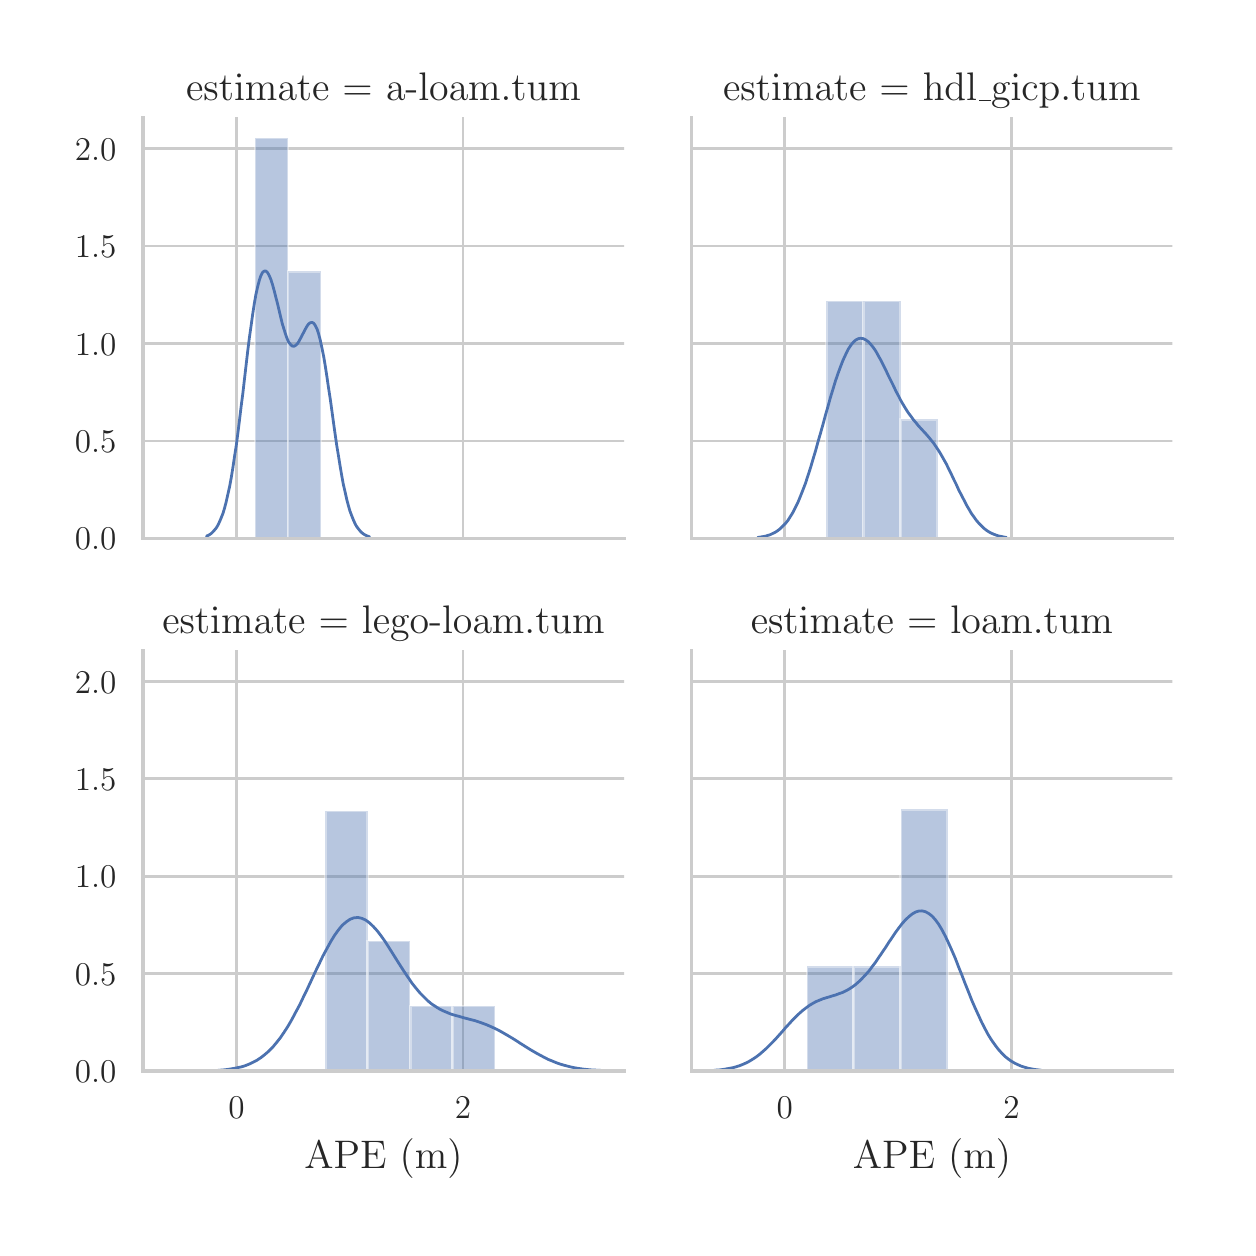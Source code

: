 \begingroup%
\makeatletter%
\begin{pgfpicture}%
\pgfpathrectangle{\pgfpointorigin}{\pgfqpoint{6.0in}{6.0in}}%
\pgfusepath{use as bounding box, clip}%
\begin{pgfscope}%
\pgfsetbuttcap%
\pgfsetmiterjoin%
\definecolor{currentfill}{rgb}{1.0,1.0,1.0}%
\pgfsetfillcolor{currentfill}%
\pgfsetlinewidth{0.0pt}%
\definecolor{currentstroke}{rgb}{1.0,1.0,1.0}%
\pgfsetstrokecolor{currentstroke}%
\pgfsetdash{}{0pt}%
\pgfpathmoveto{\pgfqpoint{0.0in}{0.0in}}%
\pgfpathlineto{\pgfqpoint{6.0in}{0.0in}}%
\pgfpathlineto{\pgfqpoint{6.0in}{6.0in}}%
\pgfpathlineto{\pgfqpoint{0.0in}{6.0in}}%
\pgfpathclose%
\pgfusepath{fill}%
\end{pgfscope}%
\begin{pgfscope}%
\pgfsetbuttcap%
\pgfsetmiterjoin%
\definecolor{currentfill}{rgb}{1.0,1.0,1.0}%
\pgfsetfillcolor{currentfill}%
\pgfsetlinewidth{0.0pt}%
\definecolor{currentstroke}{rgb}{0.0,0.0,0.0}%
\pgfsetstrokecolor{currentstroke}%
\pgfsetstrokeopacity{0.0}%
\pgfsetdash{}{0pt}%
\pgfpathmoveto{\pgfqpoint{0.576in}{3.446in}}%
\pgfpathlineto{\pgfqpoint{2.982in}{3.446in}}%
\pgfpathlineto{\pgfqpoint{2.982in}{5.551in}}%
\pgfpathlineto{\pgfqpoint{0.576in}{5.551in}}%
\pgfpathclose%
\pgfusepath{fill}%
\end{pgfscope}%
\begin{pgfscope}%
\pgfpathrectangle{\pgfqpoint{0.576in}{3.446in}}{\pgfqpoint{2.406in}{2.104in}}%
\pgfusepath{clip}%
\pgfsetroundcap%
\pgfsetroundjoin%
\pgfsetlinewidth{1.004pt}%
\definecolor{currentstroke}{rgb}{0.8,0.8,0.8}%
\pgfsetstrokecolor{currentstroke}%
\pgfsetdash{}{0pt}%
\pgfpathmoveto{\pgfqpoint{1.044in}{3.446in}}%
\pgfpathlineto{\pgfqpoint{1.044in}{5.551in}}%
\pgfusepath{stroke}%
\end{pgfscope}%
\begin{pgfscope}%
\pgfpathrectangle{\pgfqpoint{0.576in}{3.446in}}{\pgfqpoint{2.406in}{2.104in}}%
\pgfusepath{clip}%
\pgfsetroundcap%
\pgfsetroundjoin%
\pgfsetlinewidth{1.004pt}%
\definecolor{currentstroke}{rgb}{0.8,0.8,0.8}%
\pgfsetstrokecolor{currentstroke}%
\pgfsetdash{}{0pt}%
\pgfpathmoveto{\pgfqpoint{2.177in}{3.446in}}%
\pgfpathlineto{\pgfqpoint{2.177in}{5.551in}}%
\pgfusepath{stroke}%
\end{pgfscope}%
\begin{pgfscope}%
\pgfpathrectangle{\pgfqpoint{0.576in}{3.446in}}{\pgfqpoint{2.406in}{2.104in}}%
\pgfusepath{clip}%
\pgfsetroundcap%
\pgfsetroundjoin%
\pgfsetlinewidth{1.004pt}%
\definecolor{currentstroke}{rgb}{0.8,0.8,0.8}%
\pgfsetstrokecolor{currentstroke}%
\pgfsetdash{}{0pt}%
\pgfpathmoveto{\pgfqpoint{0.576in}{3.446in}}%
\pgfpathlineto{\pgfqpoint{2.982in}{3.446in}}%
\pgfusepath{stroke}%
\end{pgfscope}%
\begin{pgfscope}%
\definecolor{textcolor}{rgb}{0.15,0.15,0.15}%
\pgfsetstrokecolor{textcolor}%
\pgfsetfillcolor{textcolor}%
\pgftext[x=0.236in,y=3.389in,left,base]{\color{textcolor}\rmfamily\fontsize{13.2}{15.84}\selectfont \(\displaystyle 0.0\)}%
\end{pgfscope}%
\begin{pgfscope}%
\pgfpathrectangle{\pgfqpoint{0.576in}{3.446in}}{\pgfqpoint{2.406in}{2.104in}}%
\pgfusepath{clip}%
\pgfsetroundcap%
\pgfsetroundjoin%
\pgfsetlinewidth{1.004pt}%
\definecolor{currentstroke}{rgb}{0.8,0.8,0.8}%
\pgfsetstrokecolor{currentstroke}%
\pgfsetdash{}{0pt}%
\pgfpathmoveto{\pgfqpoint{0.576in}{3.933in}}%
\pgfpathlineto{\pgfqpoint{2.982in}{3.933in}}%
\pgfusepath{stroke}%
\end{pgfscope}%
\begin{pgfscope}%
\definecolor{textcolor}{rgb}{0.15,0.15,0.15}%
\pgfsetstrokecolor{textcolor}%
\pgfsetfillcolor{textcolor}%
\pgftext[x=0.236in,y=3.876in,left,base]{\color{textcolor}\rmfamily\fontsize{13.2}{15.84}\selectfont \(\displaystyle 0.5\)}%
\end{pgfscope}%
\begin{pgfscope}%
\pgfpathrectangle{\pgfqpoint{0.576in}{3.446in}}{\pgfqpoint{2.406in}{2.104in}}%
\pgfusepath{clip}%
\pgfsetroundcap%
\pgfsetroundjoin%
\pgfsetlinewidth{1.004pt}%
\definecolor{currentstroke}{rgb}{0.8,0.8,0.8}%
\pgfsetstrokecolor{currentstroke}%
\pgfsetdash{}{0pt}%
\pgfpathmoveto{\pgfqpoint{0.576in}{4.42in}}%
\pgfpathlineto{\pgfqpoint{2.982in}{4.42in}}%
\pgfusepath{stroke}%
\end{pgfscope}%
\begin{pgfscope}%
\definecolor{textcolor}{rgb}{0.15,0.15,0.15}%
\pgfsetstrokecolor{textcolor}%
\pgfsetfillcolor{textcolor}%
\pgftext[x=0.236in,y=4.363in,left,base]{\color{textcolor}\rmfamily\fontsize{13.2}{15.84}\selectfont \(\displaystyle 1.0\)}%
\end{pgfscope}%
\begin{pgfscope}%
\pgfpathrectangle{\pgfqpoint{0.576in}{3.446in}}{\pgfqpoint{2.406in}{2.104in}}%
\pgfusepath{clip}%
\pgfsetroundcap%
\pgfsetroundjoin%
\pgfsetlinewidth{1.004pt}%
\definecolor{currentstroke}{rgb}{0.8,0.8,0.8}%
\pgfsetstrokecolor{currentstroke}%
\pgfsetdash{}{0pt}%
\pgfpathmoveto{\pgfqpoint{0.576in}{4.908in}}%
\pgfpathlineto{\pgfqpoint{2.982in}{4.908in}}%
\pgfusepath{stroke}%
\end{pgfscope}%
\begin{pgfscope}%
\definecolor{textcolor}{rgb}{0.15,0.15,0.15}%
\pgfsetstrokecolor{textcolor}%
\pgfsetfillcolor{textcolor}%
\pgftext[x=0.236in,y=4.85in,left,base]{\color{textcolor}\rmfamily\fontsize{13.2}{15.84}\selectfont \(\displaystyle 1.5\)}%
\end{pgfscope}%
\begin{pgfscope}%
\pgfpathrectangle{\pgfqpoint{0.576in}{3.446in}}{\pgfqpoint{2.406in}{2.104in}}%
\pgfusepath{clip}%
\pgfsetroundcap%
\pgfsetroundjoin%
\pgfsetlinewidth{1.004pt}%
\definecolor{currentstroke}{rgb}{0.8,0.8,0.8}%
\pgfsetstrokecolor{currentstroke}%
\pgfsetdash{}{0pt}%
\pgfpathmoveto{\pgfqpoint{0.576in}{5.395in}}%
\pgfpathlineto{\pgfqpoint{2.982in}{5.395in}}%
\pgfusepath{stroke}%
\end{pgfscope}%
\begin{pgfscope}%
\definecolor{textcolor}{rgb}{0.15,0.15,0.15}%
\pgfsetstrokecolor{textcolor}%
\pgfsetfillcolor{textcolor}%
\pgftext[x=0.236in,y=5.337in,left,base]{\color{textcolor}\rmfamily\fontsize{13.2}{15.84}\selectfont \(\displaystyle 2.0\)}%
\end{pgfscope}%
\begin{pgfscope}%
\pgfpathrectangle{\pgfqpoint{0.576in}{3.446in}}{\pgfqpoint{2.406in}{2.104in}}%
\pgfusepath{clip}%
\pgfsetbuttcap%
\pgfsetmiterjoin%
\definecolor{currentfill}{rgb}{0.298,0.447,0.69}%
\pgfsetfillcolor{currentfill}%
\pgfsetfillopacity{0.4}%
\pgfsetlinewidth{1.004pt}%
\definecolor{currentstroke}{rgb}{1.0,1.0,1.0}%
\pgfsetstrokecolor{currentstroke}%
\pgfsetstrokeopacity{0.4}%
\pgfsetdash{}{0pt}%
\pgfpathmoveto{\pgfqpoint{1.137in}{3.446in}}%
\pgfpathlineto{\pgfqpoint{1.302in}{3.446in}}%
\pgfpathlineto{\pgfqpoint{1.302in}{5.45in}}%
\pgfpathlineto{\pgfqpoint{1.137in}{5.45in}}%
\pgfpathclose%
\pgfusepath{stroke,fill}%
\end{pgfscope}%
\begin{pgfscope}%
\pgfpathrectangle{\pgfqpoint{0.576in}{3.446in}}{\pgfqpoint{2.406in}{2.104in}}%
\pgfusepath{clip}%
\pgfsetbuttcap%
\pgfsetmiterjoin%
\definecolor{currentfill}{rgb}{0.298,0.447,0.69}%
\pgfsetfillcolor{currentfill}%
\pgfsetfillopacity{0.4}%
\pgfsetlinewidth{1.004pt}%
\definecolor{currentstroke}{rgb}{1.0,1.0,1.0}%
\pgfsetstrokecolor{currentstroke}%
\pgfsetstrokeopacity{0.4}%
\pgfsetdash{}{0pt}%
\pgfpathmoveto{\pgfqpoint{1.302in}{3.446in}}%
\pgfpathlineto{\pgfqpoint{1.467in}{3.446in}}%
\pgfpathlineto{\pgfqpoint{1.467in}{4.782in}}%
\pgfpathlineto{\pgfqpoint{1.302in}{4.782in}}%
\pgfpathclose%
\pgfusepath{stroke,fill}%
\end{pgfscope}%
\begin{pgfscope}%
\pgfpathrectangle{\pgfqpoint{0.576in}{3.446in}}{\pgfqpoint{2.406in}{2.104in}}%
\pgfusepath{clip}%
\pgfsetroundcap%
\pgfsetroundjoin%
\pgfsetlinewidth{1.004pt}%
\definecolor{currentstroke}{rgb}{0.298,0.447,0.69}%
\pgfsetstrokecolor{currentstroke}%
\pgfsetdash{}{0pt}%
\pgfpathmoveto{\pgfqpoint{0.894in}{3.458in}}%
\pgfpathlineto{\pgfqpoint{0.902in}{3.461in}}%
\pgfpathlineto{\pgfqpoint{0.911in}{3.466in}}%
\pgfpathlineto{\pgfqpoint{0.919in}{3.472in}}%
\pgfpathlineto{\pgfqpoint{0.927in}{3.48in}}%
\pgfpathlineto{\pgfqpoint{0.935in}{3.489in}}%
\pgfpathlineto{\pgfqpoint{0.944in}{3.5in}}%
\pgfpathlineto{\pgfqpoint{0.952in}{3.514in}}%
\pgfpathlineto{\pgfqpoint{0.96in}{3.531in}}%
\pgfpathlineto{\pgfqpoint{0.968in}{3.55in}}%
\pgfpathlineto{\pgfqpoint{0.977in}{3.573in}}%
\pgfpathlineto{\pgfqpoint{0.985in}{3.6in}}%
\pgfpathlineto{\pgfqpoint{0.993in}{3.631in}}%
\pgfpathlineto{\pgfqpoint{1.001in}{3.667in}}%
\pgfpathlineto{\pgfqpoint{1.01in}{3.707in}}%
\pgfpathlineto{\pgfqpoint{1.018in}{3.751in}}%
\pgfpathlineto{\pgfqpoint{1.026in}{3.8in}}%
\pgfpathlineto{\pgfqpoint{1.034in}{3.854in}}%
\pgfpathlineto{\pgfqpoint{1.043in}{3.911in}}%
\pgfpathlineto{\pgfqpoint{1.051in}{3.973in}}%
\pgfpathlineto{\pgfqpoint{1.059in}{4.037in}}%
\pgfpathlineto{\pgfqpoint{1.067in}{4.104in}}%
\pgfpathlineto{\pgfqpoint{1.076in}{4.173in}}%
\pgfpathlineto{\pgfqpoint{1.084in}{4.243in}}%
\pgfpathlineto{\pgfqpoint{1.092in}{4.312in}}%
\pgfpathlineto{\pgfqpoint{1.1in}{4.381in}}%
\pgfpathlineto{\pgfqpoint{1.108in}{4.446in}}%
\pgfpathlineto{\pgfqpoint{1.117in}{4.509in}}%
\pgfpathlineto{\pgfqpoint{1.125in}{4.567in}}%
\pgfpathlineto{\pgfqpoint{1.133in}{4.619in}}%
\pgfpathlineto{\pgfqpoint{1.141in}{4.665in}}%
\pgfpathlineto{\pgfqpoint{1.15in}{4.705in}}%
\pgfpathlineto{\pgfqpoint{1.158in}{4.736in}}%
\pgfpathlineto{\pgfqpoint{1.166in}{4.76in}}%
\pgfpathlineto{\pgfqpoint{1.174in}{4.776in}}%
\pgfpathlineto{\pgfqpoint{1.183in}{4.783in}}%
\pgfpathlineto{\pgfqpoint{1.191in}{4.783in}}%
\pgfpathlineto{\pgfqpoint{1.199in}{4.776in}}%
\pgfpathlineto{\pgfqpoint{1.207in}{4.762in}}%
\pgfpathlineto{\pgfqpoint{1.216in}{4.741in}}%
\pgfpathlineto{\pgfqpoint{1.224in}{4.716in}}%
\pgfpathlineto{\pgfqpoint{1.232in}{4.687in}}%
\pgfpathlineto{\pgfqpoint{1.24in}{4.655in}}%
\pgfpathlineto{\pgfqpoint{1.249in}{4.621in}}%
\pgfpathlineto{\pgfqpoint{1.257in}{4.587in}}%
\pgfpathlineto{\pgfqpoint{1.265in}{4.553in}}%
\pgfpathlineto{\pgfqpoint{1.273in}{4.52in}}%
\pgfpathlineto{\pgfqpoint{1.282in}{4.491in}}%
\pgfpathlineto{\pgfqpoint{1.29in}{4.465in}}%
\pgfpathlineto{\pgfqpoint{1.298in}{4.443in}}%
\pgfpathlineto{\pgfqpoint{1.306in}{4.426in}}%
\pgfpathlineto{\pgfqpoint{1.315in}{4.415in}}%
\pgfpathlineto{\pgfqpoint{1.323in}{4.408in}}%
\pgfpathlineto{\pgfqpoint{1.331in}{4.407in}}%
\pgfpathlineto{\pgfqpoint{1.339in}{4.411in}}%
\pgfpathlineto{\pgfqpoint{1.348in}{4.419in}}%
\pgfpathlineto{\pgfqpoint{1.356in}{4.431in}}%
\pgfpathlineto{\pgfqpoint{1.364in}{4.446in}}%
\pgfpathlineto{\pgfqpoint{1.372in}{4.462in}}%
\pgfpathlineto{\pgfqpoint{1.381in}{4.478in}}%
\pgfpathlineto{\pgfqpoint{1.389in}{4.494in}}%
\pgfpathlineto{\pgfqpoint{1.397in}{4.508in}}%
\pgfpathlineto{\pgfqpoint{1.405in}{4.519in}}%
\pgfpathlineto{\pgfqpoint{1.414in}{4.525in}}%
\pgfpathlineto{\pgfqpoint{1.422in}{4.526in}}%
\pgfpathlineto{\pgfqpoint{1.43in}{4.522in}}%
\pgfpathlineto{\pgfqpoint{1.438in}{4.511in}}%
\pgfpathlineto{\pgfqpoint{1.447in}{4.493in}}%
\pgfpathlineto{\pgfqpoint{1.455in}{4.468in}}%
\pgfpathlineto{\pgfqpoint{1.463in}{4.437in}}%
\pgfpathlineto{\pgfqpoint{1.471in}{4.4in}}%
\pgfpathlineto{\pgfqpoint{1.48in}{4.356in}}%
\pgfpathlineto{\pgfqpoint{1.488in}{4.308in}}%
\pgfpathlineto{\pgfqpoint{1.496in}{4.256in}}%
\pgfpathlineto{\pgfqpoint{1.504in}{4.201in}}%
\pgfpathlineto{\pgfqpoint{1.513in}{4.143in}}%
\pgfpathlineto{\pgfqpoint{1.521in}{4.085in}}%
\pgfpathlineto{\pgfqpoint{1.529in}{4.026in}}%
\pgfpathlineto{\pgfqpoint{1.537in}{3.969in}}%
\pgfpathlineto{\pgfqpoint{1.545in}{3.913in}}%
\pgfpathlineto{\pgfqpoint{1.554in}{3.859in}}%
\pgfpathlineto{\pgfqpoint{1.562in}{3.809in}}%
\pgfpathlineto{\pgfqpoint{1.57in}{3.762in}}%
\pgfpathlineto{\pgfqpoint{1.578in}{3.718in}}%
\pgfpathlineto{\pgfqpoint{1.587in}{3.679in}}%
\pgfpathlineto{\pgfqpoint{1.595in}{3.643in}}%
\pgfpathlineto{\pgfqpoint{1.603in}{3.612in}}%
\pgfpathlineto{\pgfqpoint{1.611in}{3.584in}}%
\pgfpathlineto{\pgfqpoint{1.62in}{3.56in}}%
\pgfpathlineto{\pgfqpoint{1.628in}{3.54in}}%
\pgfpathlineto{\pgfqpoint{1.636in}{3.522in}}%
\pgfpathlineto{\pgfqpoint{1.644in}{3.507in}}%
\pgfpathlineto{\pgfqpoint{1.653in}{3.495in}}%
\pgfpathlineto{\pgfqpoint{1.661in}{3.485in}}%
\pgfpathlineto{\pgfqpoint{1.669in}{3.476in}}%
\pgfpathlineto{\pgfqpoint{1.677in}{3.47in}}%
\pgfpathlineto{\pgfqpoint{1.686in}{3.464in}}%
\pgfpathlineto{\pgfqpoint{1.694in}{3.46in}}%
\pgfpathlineto{\pgfqpoint{1.702in}{3.457in}}%
\pgfpathlineto{\pgfqpoint{1.71in}{3.454in}}%
\pgfusepath{stroke}%
\end{pgfscope}%
\begin{pgfscope}%
\pgfsetrectcap%
\pgfsetmiterjoin%
\pgfsetlinewidth{1.255pt}%
\definecolor{currentstroke}{rgb}{0.8,0.8,0.8}%
\pgfsetstrokecolor{currentstroke}%
\pgfsetdash{}{0pt}%
\pgfpathmoveto{\pgfqpoint{0.576in}{3.446in}}%
\pgfpathlineto{\pgfqpoint{0.576in}{5.551in}}%
\pgfusepath{stroke}%
\end{pgfscope}%
\begin{pgfscope}%
\pgfsetrectcap%
\pgfsetmiterjoin%
\pgfsetlinewidth{1.255pt}%
\definecolor{currentstroke}{rgb}{0.8,0.8,0.8}%
\pgfsetstrokecolor{currentstroke}%
\pgfsetdash{}{0pt}%
\pgfpathmoveto{\pgfqpoint{0.576in}{3.446in}}%
\pgfpathlineto{\pgfqpoint{2.982in}{3.446in}}%
\pgfusepath{stroke}%
\end{pgfscope}%
\begin{pgfscope}%
\definecolor{textcolor}{rgb}{0.15,0.15,0.15}%
\pgfsetstrokecolor{textcolor}%
\pgfsetfillcolor{textcolor}%
\pgftext[x=1.779in,y=5.634in,,base]{\color{textcolor}\rmfamily\fontsize{14.4}{17.28}\selectfont estimate = a-loam.tum}%
\end{pgfscope}%
\begin{pgfscope}%
\pgfsetbuttcap%
\pgfsetmiterjoin%
\definecolor{currentfill}{rgb}{1.0,1.0,1.0}%
\pgfsetfillcolor{currentfill}%
\pgfsetlinewidth{0.0pt}%
\definecolor{currentstroke}{rgb}{0.0,0.0,0.0}%
\pgfsetstrokecolor{currentstroke}%
\pgfsetstrokeopacity{0.0}%
\pgfsetdash{}{0pt}%
\pgfpathmoveto{\pgfqpoint{3.318in}{3.446in}}%
\pgfpathlineto{\pgfqpoint{5.724in}{3.446in}}%
\pgfpathlineto{\pgfqpoint{5.724in}{5.551in}}%
\pgfpathlineto{\pgfqpoint{3.318in}{5.551in}}%
\pgfpathclose%
\pgfusepath{fill}%
\end{pgfscope}%
\begin{pgfscope}%
\pgfpathrectangle{\pgfqpoint{3.318in}{3.446in}}{\pgfqpoint{2.406in}{2.104in}}%
\pgfusepath{clip}%
\pgfsetroundcap%
\pgfsetroundjoin%
\pgfsetlinewidth{1.004pt}%
\definecolor{currentstroke}{rgb}{0.8,0.8,0.8}%
\pgfsetstrokecolor{currentstroke}%
\pgfsetdash{}{0pt}%
\pgfpathmoveto{\pgfqpoint{3.786in}{3.446in}}%
\pgfpathlineto{\pgfqpoint{3.786in}{5.551in}}%
\pgfusepath{stroke}%
\end{pgfscope}%
\begin{pgfscope}%
\pgfpathrectangle{\pgfqpoint{3.318in}{3.446in}}{\pgfqpoint{2.406in}{2.104in}}%
\pgfusepath{clip}%
\pgfsetroundcap%
\pgfsetroundjoin%
\pgfsetlinewidth{1.004pt}%
\definecolor{currentstroke}{rgb}{0.8,0.8,0.8}%
\pgfsetstrokecolor{currentstroke}%
\pgfsetdash{}{0pt}%
\pgfpathmoveto{\pgfqpoint{4.919in}{3.446in}}%
\pgfpathlineto{\pgfqpoint{4.919in}{5.551in}}%
\pgfusepath{stroke}%
\end{pgfscope}%
\begin{pgfscope}%
\pgfpathrectangle{\pgfqpoint{3.318in}{3.446in}}{\pgfqpoint{2.406in}{2.104in}}%
\pgfusepath{clip}%
\pgfsetroundcap%
\pgfsetroundjoin%
\pgfsetlinewidth{1.004pt}%
\definecolor{currentstroke}{rgb}{0.8,0.8,0.8}%
\pgfsetstrokecolor{currentstroke}%
\pgfsetdash{}{0pt}%
\pgfpathmoveto{\pgfqpoint{3.318in}{3.446in}}%
\pgfpathlineto{\pgfqpoint{5.724in}{3.446in}}%
\pgfusepath{stroke}%
\end{pgfscope}%
\begin{pgfscope}%
\pgfpathrectangle{\pgfqpoint{3.318in}{3.446in}}{\pgfqpoint{2.406in}{2.104in}}%
\pgfusepath{clip}%
\pgfsetroundcap%
\pgfsetroundjoin%
\pgfsetlinewidth{1.004pt}%
\definecolor{currentstroke}{rgb}{0.8,0.8,0.8}%
\pgfsetstrokecolor{currentstroke}%
\pgfsetdash{}{0pt}%
\pgfpathmoveto{\pgfqpoint{3.318in}{3.933in}}%
\pgfpathlineto{\pgfqpoint{5.724in}{3.933in}}%
\pgfusepath{stroke}%
\end{pgfscope}%
\begin{pgfscope}%
\pgfpathrectangle{\pgfqpoint{3.318in}{3.446in}}{\pgfqpoint{2.406in}{2.104in}}%
\pgfusepath{clip}%
\pgfsetroundcap%
\pgfsetroundjoin%
\pgfsetlinewidth{1.004pt}%
\definecolor{currentstroke}{rgb}{0.8,0.8,0.8}%
\pgfsetstrokecolor{currentstroke}%
\pgfsetdash{}{0pt}%
\pgfpathmoveto{\pgfqpoint{3.318in}{4.42in}}%
\pgfpathlineto{\pgfqpoint{5.724in}{4.42in}}%
\pgfusepath{stroke}%
\end{pgfscope}%
\begin{pgfscope}%
\pgfpathrectangle{\pgfqpoint{3.318in}{3.446in}}{\pgfqpoint{2.406in}{2.104in}}%
\pgfusepath{clip}%
\pgfsetroundcap%
\pgfsetroundjoin%
\pgfsetlinewidth{1.004pt}%
\definecolor{currentstroke}{rgb}{0.8,0.8,0.8}%
\pgfsetstrokecolor{currentstroke}%
\pgfsetdash{}{0pt}%
\pgfpathmoveto{\pgfqpoint{3.318in}{4.908in}}%
\pgfpathlineto{\pgfqpoint{5.724in}{4.908in}}%
\pgfusepath{stroke}%
\end{pgfscope}%
\begin{pgfscope}%
\pgfpathrectangle{\pgfqpoint{3.318in}{3.446in}}{\pgfqpoint{2.406in}{2.104in}}%
\pgfusepath{clip}%
\pgfsetroundcap%
\pgfsetroundjoin%
\pgfsetlinewidth{1.004pt}%
\definecolor{currentstroke}{rgb}{0.8,0.8,0.8}%
\pgfsetstrokecolor{currentstroke}%
\pgfsetdash{}{0pt}%
\pgfpathmoveto{\pgfqpoint{3.318in}{5.395in}}%
\pgfpathlineto{\pgfqpoint{5.724in}{5.395in}}%
\pgfusepath{stroke}%
\end{pgfscope}%
\begin{pgfscope}%
\pgfpathrectangle{\pgfqpoint{3.318in}{3.446in}}{\pgfqpoint{2.406in}{2.104in}}%
\pgfusepath{clip}%
\pgfsetbuttcap%
\pgfsetmiterjoin%
\definecolor{currentfill}{rgb}{0.298,0.447,0.69}%
\pgfsetfillcolor{currentfill}%
\pgfsetfillopacity{0.4}%
\pgfsetlinewidth{1.004pt}%
\definecolor{currentstroke}{rgb}{1.0,1.0,1.0}%
\pgfsetstrokecolor{currentstroke}%
\pgfsetstrokeopacity{0.4}%
\pgfsetdash{}{0pt}%
\pgfpathmoveto{\pgfqpoint{3.993in}{3.446in}}%
\pgfpathlineto{\pgfqpoint{4.179in}{3.446in}}%
\pgfpathlineto{\pgfqpoint{4.179in}{4.635in}}%
\pgfpathlineto{\pgfqpoint{3.993in}{4.635in}}%
\pgfpathclose%
\pgfusepath{stroke,fill}%
\end{pgfscope}%
\begin{pgfscope}%
\pgfpathrectangle{\pgfqpoint{3.318in}{3.446in}}{\pgfqpoint{2.406in}{2.104in}}%
\pgfusepath{clip}%
\pgfsetbuttcap%
\pgfsetmiterjoin%
\definecolor{currentfill}{rgb}{0.298,0.447,0.69}%
\pgfsetfillcolor{currentfill}%
\pgfsetfillopacity{0.4}%
\pgfsetlinewidth{1.004pt}%
\definecolor{currentstroke}{rgb}{1.0,1.0,1.0}%
\pgfsetstrokecolor{currentstroke}%
\pgfsetstrokeopacity{0.4}%
\pgfsetdash{}{0pt}%
\pgfpathmoveto{\pgfqpoint{4.179in}{3.446in}}%
\pgfpathlineto{\pgfqpoint{4.365in}{3.446in}}%
\pgfpathlineto{\pgfqpoint{4.365in}{4.635in}}%
\pgfpathlineto{\pgfqpoint{4.179in}{4.635in}}%
\pgfpathclose%
\pgfusepath{stroke,fill}%
\end{pgfscope}%
\begin{pgfscope}%
\pgfpathrectangle{\pgfqpoint{3.318in}{3.446in}}{\pgfqpoint{2.406in}{2.104in}}%
\pgfusepath{clip}%
\pgfsetbuttcap%
\pgfsetmiterjoin%
\definecolor{currentfill}{rgb}{0.298,0.447,0.69}%
\pgfsetfillcolor{currentfill}%
\pgfsetfillopacity{0.4}%
\pgfsetlinewidth{1.004pt}%
\definecolor{currentstroke}{rgb}{1.0,1.0,1.0}%
\pgfsetstrokecolor{currentstroke}%
\pgfsetstrokeopacity{0.4}%
\pgfsetdash{}{0pt}%
\pgfpathmoveto{\pgfqpoint{4.365in}{3.446in}}%
\pgfpathlineto{\pgfqpoint{4.551in}{3.446in}}%
\pgfpathlineto{\pgfqpoint{4.551in}{4.041in}}%
\pgfpathlineto{\pgfqpoint{4.365in}{4.041in}}%
\pgfpathclose%
\pgfusepath{stroke,fill}%
\end{pgfscope}%
\begin{pgfscope}%
\pgfpathrectangle{\pgfqpoint{3.318in}{3.446in}}{\pgfqpoint{2.406in}{2.104in}}%
\pgfusepath{clip}%
\pgfsetroundcap%
\pgfsetroundjoin%
\pgfsetlinewidth{1.004pt}%
\definecolor{currentstroke}{rgb}{0.298,0.447,0.69}%
\pgfsetstrokecolor{currentstroke}%
\pgfsetdash{}{0pt}%
\pgfpathmoveto{\pgfqpoint{3.65in}{3.451in}}%
\pgfpathlineto{\pgfqpoint{3.662in}{3.453in}}%
\pgfpathlineto{\pgfqpoint{3.675in}{3.455in}}%
\pgfpathlineto{\pgfqpoint{3.687in}{3.457in}}%
\pgfpathlineto{\pgfqpoint{3.7in}{3.461in}}%
\pgfpathlineto{\pgfqpoint{3.713in}{3.465in}}%
\pgfpathlineto{\pgfqpoint{3.725in}{3.471in}}%
\pgfpathlineto{\pgfqpoint{3.738in}{3.477in}}%
\pgfpathlineto{\pgfqpoint{3.75in}{3.485in}}%
\pgfpathlineto{\pgfqpoint{3.763in}{3.495in}}%
\pgfpathlineto{\pgfqpoint{3.775in}{3.507in}}%
\pgfpathlineto{\pgfqpoint{3.788in}{3.52in}}%
\pgfpathlineto{\pgfqpoint{3.801in}{3.536in}}%
\pgfpathlineto{\pgfqpoint{3.813in}{3.555in}}%
\pgfpathlineto{\pgfqpoint{3.826in}{3.576in}}%
\pgfpathlineto{\pgfqpoint{3.838in}{3.6in}}%
\pgfpathlineto{\pgfqpoint{3.851in}{3.626in}}%
\pgfpathlineto{\pgfqpoint{3.863in}{3.655in}}%
\pgfpathlineto{\pgfqpoint{3.876in}{3.688in}}%
\pgfpathlineto{\pgfqpoint{3.889in}{3.722in}}%
\pgfpathlineto{\pgfqpoint{3.901in}{3.759in}}%
\pgfpathlineto{\pgfqpoint{3.914in}{3.799in}}%
\pgfpathlineto{\pgfqpoint{3.926in}{3.84in}}%
\pgfpathlineto{\pgfqpoint{3.939in}{3.883in}}%
\pgfpathlineto{\pgfqpoint{3.951in}{3.927in}}%
\pgfpathlineto{\pgfqpoint{3.964in}{3.972in}}%
\pgfpathlineto{\pgfqpoint{3.977in}{4.018in}}%
\pgfpathlineto{\pgfqpoint{3.989in}{4.063in}}%
\pgfpathlineto{\pgfqpoint{4.002in}{4.108in}}%
\pgfpathlineto{\pgfqpoint{4.014in}{4.152in}}%
\pgfpathlineto{\pgfqpoint{4.027in}{4.194in}}%
\pgfpathlineto{\pgfqpoint{4.039in}{4.234in}}%
\pgfpathlineto{\pgfqpoint{4.052in}{4.272in}}%
\pgfpathlineto{\pgfqpoint{4.065in}{4.307in}}%
\pgfpathlineto{\pgfqpoint{4.077in}{4.338in}}%
\pgfpathlineto{\pgfqpoint{4.09in}{4.366in}}%
\pgfpathlineto{\pgfqpoint{4.102in}{4.391in}}%
\pgfpathlineto{\pgfqpoint{4.115in}{4.411in}}%
\pgfpathlineto{\pgfqpoint{4.127in}{4.426in}}%
\pgfpathlineto{\pgfqpoint{4.14in}{4.438in}}%
\pgfpathlineto{\pgfqpoint{4.153in}{4.445in}}%
\pgfpathlineto{\pgfqpoint{4.165in}{4.447in}}%
\pgfpathlineto{\pgfqpoint{4.178in}{4.445in}}%
\pgfpathlineto{\pgfqpoint{4.19in}{4.439in}}%
\pgfpathlineto{\pgfqpoint{4.203in}{4.43in}}%
\pgfpathlineto{\pgfqpoint{4.215in}{4.417in}}%
\pgfpathlineto{\pgfqpoint{4.228in}{4.401in}}%
\pgfpathlineto{\pgfqpoint{4.241in}{4.382in}}%
\pgfpathlineto{\pgfqpoint{4.253in}{4.36in}}%
\pgfpathlineto{\pgfqpoint{4.266in}{4.337in}}%
\pgfpathlineto{\pgfqpoint{4.278in}{4.313in}}%
\pgfpathlineto{\pgfqpoint{4.291in}{4.287in}}%
\pgfpathlineto{\pgfqpoint{4.303in}{4.261in}}%
\pgfpathlineto{\pgfqpoint{4.316in}{4.235in}}%
\pgfpathlineto{\pgfqpoint{4.329in}{4.209in}}%
\pgfpathlineto{\pgfqpoint{4.341in}{4.183in}}%
\pgfpathlineto{\pgfqpoint{4.354in}{4.159in}}%
\pgfpathlineto{\pgfqpoint{4.366in}{4.135in}}%
\pgfpathlineto{\pgfqpoint{4.379in}{4.113in}}%
\pgfpathlineto{\pgfqpoint{4.391in}{4.093in}}%
\pgfpathlineto{\pgfqpoint{4.404in}{4.073in}}%
\pgfpathlineto{\pgfqpoint{4.417in}{4.056in}}%
\pgfpathlineto{\pgfqpoint{4.429in}{4.039in}}%
\pgfpathlineto{\pgfqpoint{4.442in}{4.024in}}%
\pgfpathlineto{\pgfqpoint{4.454in}{4.009in}}%
\pgfpathlineto{\pgfqpoint{4.467in}{3.995in}}%
\pgfpathlineto{\pgfqpoint{4.479in}{3.982in}}%
\pgfpathlineto{\pgfqpoint{4.492in}{3.968in}}%
\pgfpathlineto{\pgfqpoint{4.505in}{3.953in}}%
\pgfpathlineto{\pgfqpoint{4.517in}{3.938in}}%
\pgfpathlineto{\pgfqpoint{4.53in}{3.922in}}%
\pgfpathlineto{\pgfqpoint{4.542in}{3.904in}}%
\pgfpathlineto{\pgfqpoint{4.555in}{3.885in}}%
\pgfpathlineto{\pgfqpoint{4.567in}{3.865in}}%
\pgfpathlineto{\pgfqpoint{4.58in}{3.842in}}%
\pgfpathlineto{\pgfqpoint{4.593in}{3.819in}}%
\pgfpathlineto{\pgfqpoint{4.605in}{3.794in}}%
\pgfpathlineto{\pgfqpoint{4.618in}{3.768in}}%
\pgfpathlineto{\pgfqpoint{4.63in}{3.742in}}%
\pgfpathlineto{\pgfqpoint{4.643in}{3.716in}}%
\pgfpathlineto{\pgfqpoint{4.655in}{3.689in}}%
\pgfpathlineto{\pgfqpoint{4.668in}{3.664in}}%
\pgfpathlineto{\pgfqpoint{4.681in}{3.639in}}%
\pgfpathlineto{\pgfqpoint{4.693in}{3.615in}}%
\pgfpathlineto{\pgfqpoint{4.706in}{3.593in}}%
\pgfpathlineto{\pgfqpoint{4.718in}{3.572in}}%
\pgfpathlineto{\pgfqpoint{4.731in}{3.554in}}%
\pgfpathlineto{\pgfqpoint{4.743in}{3.537in}}%
\pgfpathlineto{\pgfqpoint{4.756in}{3.522in}}%
\pgfpathlineto{\pgfqpoint{4.769in}{3.509in}}%
\pgfpathlineto{\pgfqpoint{4.781in}{3.497in}}%
\pgfpathlineto{\pgfqpoint{4.794in}{3.487in}}%
\pgfpathlineto{\pgfqpoint{4.806in}{3.479in}}%
\pgfpathlineto{\pgfqpoint{4.819in}{3.472in}}%
\pgfpathlineto{\pgfqpoint{4.831in}{3.467in}}%
\pgfpathlineto{\pgfqpoint{4.844in}{3.462in}}%
\pgfpathlineto{\pgfqpoint{4.857in}{3.458in}}%
\pgfpathlineto{\pgfqpoint{4.869in}{3.456in}}%
\pgfpathlineto{\pgfqpoint{4.882in}{3.453in}}%
\pgfpathlineto{\pgfqpoint{4.894in}{3.451in}}%
\pgfusepath{stroke}%
\end{pgfscope}%
\begin{pgfscope}%
\pgfsetrectcap%
\pgfsetmiterjoin%
\pgfsetlinewidth{1.255pt}%
\definecolor{currentstroke}{rgb}{0.8,0.8,0.8}%
\pgfsetstrokecolor{currentstroke}%
\pgfsetdash{}{0pt}%
\pgfpathmoveto{\pgfqpoint{3.318in}{3.446in}}%
\pgfpathlineto{\pgfqpoint{3.318in}{5.551in}}%
\pgfusepath{stroke}%
\end{pgfscope}%
\begin{pgfscope}%
\pgfsetrectcap%
\pgfsetmiterjoin%
\pgfsetlinewidth{1.255pt}%
\definecolor{currentstroke}{rgb}{0.8,0.8,0.8}%
\pgfsetstrokecolor{currentstroke}%
\pgfsetdash{}{0pt}%
\pgfpathmoveto{\pgfqpoint{3.318in}{3.446in}}%
\pgfpathlineto{\pgfqpoint{5.724in}{3.446in}}%
\pgfusepath{stroke}%
\end{pgfscope}%
\begin{pgfscope}%
\definecolor{textcolor}{rgb}{0.15,0.15,0.15}%
\pgfsetstrokecolor{textcolor}%
\pgfsetfillcolor{textcolor}%
\pgftext[x=4.521in,y=5.634in,,base]{\color{textcolor}\rmfamily\fontsize{14.4}{17.28}\selectfont estimate = hdl\_gicp.tum}%
\end{pgfscope}%
\begin{pgfscope}%
\pgfsetbuttcap%
\pgfsetmiterjoin%
\definecolor{currentfill}{rgb}{1.0,1.0,1.0}%
\pgfsetfillcolor{currentfill}%
\pgfsetlinewidth{0.0pt}%
\definecolor{currentstroke}{rgb}{0.0,0.0,0.0}%
\pgfsetstrokecolor{currentstroke}%
\pgfsetstrokeopacity{0.0}%
\pgfsetdash{}{0pt}%
\pgfpathmoveto{\pgfqpoint{0.576in}{0.783in}}%
\pgfpathlineto{\pgfqpoint{2.982in}{0.783in}}%
\pgfpathlineto{\pgfqpoint{2.982in}{2.887in}}%
\pgfpathlineto{\pgfqpoint{0.576in}{2.887in}}%
\pgfpathclose%
\pgfusepath{fill}%
\end{pgfscope}%
\begin{pgfscope}%
\pgfpathrectangle{\pgfqpoint{0.576in}{0.783in}}{\pgfqpoint{2.406in}{2.104in}}%
\pgfusepath{clip}%
\pgfsetroundcap%
\pgfsetroundjoin%
\pgfsetlinewidth{1.004pt}%
\definecolor{currentstroke}{rgb}{0.8,0.8,0.8}%
\pgfsetstrokecolor{currentstroke}%
\pgfsetdash{}{0pt}%
\pgfpathmoveto{\pgfqpoint{1.044in}{0.783in}}%
\pgfpathlineto{\pgfqpoint{1.044in}{2.887in}}%
\pgfusepath{stroke}%
\end{pgfscope}%
\begin{pgfscope}%
\definecolor{textcolor}{rgb}{0.15,0.15,0.15}%
\pgfsetstrokecolor{textcolor}%
\pgfsetfillcolor{textcolor}%
\pgftext[x=1.044in,y=0.651in,,top]{\color{textcolor}\rmfamily\fontsize{13.2}{15.84}\selectfont \(\displaystyle 0\)}%
\end{pgfscope}%
\begin{pgfscope}%
\pgfpathrectangle{\pgfqpoint{0.576in}{0.783in}}{\pgfqpoint{2.406in}{2.104in}}%
\pgfusepath{clip}%
\pgfsetroundcap%
\pgfsetroundjoin%
\pgfsetlinewidth{1.004pt}%
\definecolor{currentstroke}{rgb}{0.8,0.8,0.8}%
\pgfsetstrokecolor{currentstroke}%
\pgfsetdash{}{0pt}%
\pgfpathmoveto{\pgfqpoint{2.177in}{0.783in}}%
\pgfpathlineto{\pgfqpoint{2.177in}{2.887in}}%
\pgfusepath{stroke}%
\end{pgfscope}%
\begin{pgfscope}%
\definecolor{textcolor}{rgb}{0.15,0.15,0.15}%
\pgfsetstrokecolor{textcolor}%
\pgfsetfillcolor{textcolor}%
\pgftext[x=2.177in,y=0.651in,,top]{\color{textcolor}\rmfamily\fontsize{13.2}{15.84}\selectfont \(\displaystyle 2\)}%
\end{pgfscope}%
\begin{pgfscope}%
\definecolor{textcolor}{rgb}{0.15,0.15,0.15}%
\pgfsetstrokecolor{textcolor}%
\pgfsetfillcolor{textcolor}%
\pgftext[x=1.779in,y=0.447in,,top]{\color{textcolor}\rmfamily\fontsize{14.4}{17.28}\selectfont APE (m)}%
\end{pgfscope}%
\begin{pgfscope}%
\pgfpathrectangle{\pgfqpoint{0.576in}{0.783in}}{\pgfqpoint{2.406in}{2.104in}}%
\pgfusepath{clip}%
\pgfsetroundcap%
\pgfsetroundjoin%
\pgfsetlinewidth{1.004pt}%
\definecolor{currentstroke}{rgb}{0.8,0.8,0.8}%
\pgfsetstrokecolor{currentstroke}%
\pgfsetdash{}{0pt}%
\pgfpathmoveto{\pgfqpoint{0.576in}{0.783in}}%
\pgfpathlineto{\pgfqpoint{2.982in}{0.783in}}%
\pgfusepath{stroke}%
\end{pgfscope}%
\begin{pgfscope}%
\definecolor{textcolor}{rgb}{0.15,0.15,0.15}%
\pgfsetstrokecolor{textcolor}%
\pgfsetfillcolor{textcolor}%
\pgftext[x=0.236in,y=0.725in,left,base]{\color{textcolor}\rmfamily\fontsize{13.2}{15.84}\selectfont \(\displaystyle 0.0\)}%
\end{pgfscope}%
\begin{pgfscope}%
\pgfpathrectangle{\pgfqpoint{0.576in}{0.783in}}{\pgfqpoint{2.406in}{2.104in}}%
\pgfusepath{clip}%
\pgfsetroundcap%
\pgfsetroundjoin%
\pgfsetlinewidth{1.004pt}%
\definecolor{currentstroke}{rgb}{0.8,0.8,0.8}%
\pgfsetstrokecolor{currentstroke}%
\pgfsetdash{}{0pt}%
\pgfpathmoveto{\pgfqpoint{0.576in}{1.27in}}%
\pgfpathlineto{\pgfqpoint{2.982in}{1.27in}}%
\pgfusepath{stroke}%
\end{pgfscope}%
\begin{pgfscope}%
\definecolor{textcolor}{rgb}{0.15,0.15,0.15}%
\pgfsetstrokecolor{textcolor}%
\pgfsetfillcolor{textcolor}%
\pgftext[x=0.236in,y=1.212in,left,base]{\color{textcolor}\rmfamily\fontsize{13.2}{15.84}\selectfont \(\displaystyle 0.5\)}%
\end{pgfscope}%
\begin{pgfscope}%
\pgfpathrectangle{\pgfqpoint{0.576in}{0.783in}}{\pgfqpoint{2.406in}{2.104in}}%
\pgfusepath{clip}%
\pgfsetroundcap%
\pgfsetroundjoin%
\pgfsetlinewidth{1.004pt}%
\definecolor{currentstroke}{rgb}{0.8,0.8,0.8}%
\pgfsetstrokecolor{currentstroke}%
\pgfsetdash{}{0pt}%
\pgfpathmoveto{\pgfqpoint{0.576in}{1.757in}}%
\pgfpathlineto{\pgfqpoint{2.982in}{1.757in}}%
\pgfusepath{stroke}%
\end{pgfscope}%
\begin{pgfscope}%
\definecolor{textcolor}{rgb}{0.15,0.15,0.15}%
\pgfsetstrokecolor{textcolor}%
\pgfsetfillcolor{textcolor}%
\pgftext[x=0.236in,y=1.699in,left,base]{\color{textcolor}\rmfamily\fontsize{13.2}{15.84}\selectfont \(\displaystyle 1.0\)}%
\end{pgfscope}%
\begin{pgfscope}%
\pgfpathrectangle{\pgfqpoint{0.576in}{0.783in}}{\pgfqpoint{2.406in}{2.104in}}%
\pgfusepath{clip}%
\pgfsetroundcap%
\pgfsetroundjoin%
\pgfsetlinewidth{1.004pt}%
\definecolor{currentstroke}{rgb}{0.8,0.8,0.8}%
\pgfsetstrokecolor{currentstroke}%
\pgfsetdash{}{0pt}%
\pgfpathmoveto{\pgfqpoint{0.576in}{2.244in}}%
\pgfpathlineto{\pgfqpoint{2.982in}{2.244in}}%
\pgfusepath{stroke}%
\end{pgfscope}%
\begin{pgfscope}%
\definecolor{textcolor}{rgb}{0.15,0.15,0.15}%
\pgfsetstrokecolor{textcolor}%
\pgfsetfillcolor{textcolor}%
\pgftext[x=0.236in,y=2.186in,left,base]{\color{textcolor}\rmfamily\fontsize{13.2}{15.84}\selectfont \(\displaystyle 1.5\)}%
\end{pgfscope}%
\begin{pgfscope}%
\pgfpathrectangle{\pgfqpoint{0.576in}{0.783in}}{\pgfqpoint{2.406in}{2.104in}}%
\pgfusepath{clip}%
\pgfsetroundcap%
\pgfsetroundjoin%
\pgfsetlinewidth{1.004pt}%
\definecolor{currentstroke}{rgb}{0.8,0.8,0.8}%
\pgfsetstrokecolor{currentstroke}%
\pgfsetdash{}{0pt}%
\pgfpathmoveto{\pgfqpoint{0.576in}{2.731in}}%
\pgfpathlineto{\pgfqpoint{2.982in}{2.731in}}%
\pgfusepath{stroke}%
\end{pgfscope}%
\begin{pgfscope}%
\definecolor{textcolor}{rgb}{0.15,0.15,0.15}%
\pgfsetstrokecolor{textcolor}%
\pgfsetfillcolor{textcolor}%
\pgftext[x=0.236in,y=2.673in,left,base]{\color{textcolor}\rmfamily\fontsize{13.2}{15.84}\selectfont \(\displaystyle 2.0\)}%
\end{pgfscope}%
\begin{pgfscope}%
\pgfpathrectangle{\pgfqpoint{0.576in}{0.783in}}{\pgfqpoint{2.406in}{2.104in}}%
\pgfusepath{clip}%
\pgfsetbuttcap%
\pgfsetmiterjoin%
\definecolor{currentfill}{rgb}{0.298,0.447,0.69}%
\pgfsetfillcolor{currentfill}%
\pgfsetfillopacity{0.4}%
\pgfsetlinewidth{1.004pt}%
\definecolor{currentstroke}{rgb}{1.0,1.0,1.0}%
\pgfsetstrokecolor{currentstroke}%
\pgfsetstrokeopacity{0.4}%
\pgfsetdash{}{0pt}%
\pgfpathmoveto{\pgfqpoint{1.488in}{0.783in}}%
\pgfpathlineto{\pgfqpoint{1.7in}{0.783in}}%
\pgfpathlineto{\pgfqpoint{1.7in}{2.083in}}%
\pgfpathlineto{\pgfqpoint{1.488in}{2.083in}}%
\pgfpathclose%
\pgfusepath{stroke,fill}%
\end{pgfscope}%
\begin{pgfscope}%
\pgfpathrectangle{\pgfqpoint{0.576in}{0.783in}}{\pgfqpoint{2.406in}{2.104in}}%
\pgfusepath{clip}%
\pgfsetbuttcap%
\pgfsetmiterjoin%
\definecolor{currentfill}{rgb}{0.298,0.447,0.69}%
\pgfsetfillcolor{currentfill}%
\pgfsetfillopacity{0.4}%
\pgfsetlinewidth{1.004pt}%
\definecolor{currentstroke}{rgb}{1.0,1.0,1.0}%
\pgfsetstrokecolor{currentstroke}%
\pgfsetstrokeopacity{0.4}%
\pgfsetdash{}{0pt}%
\pgfpathmoveto{\pgfqpoint{1.7in}{0.783in}}%
\pgfpathlineto{\pgfqpoint{1.913in}{0.783in}}%
\pgfpathlineto{\pgfqpoint{1.913in}{1.433in}}%
\pgfpathlineto{\pgfqpoint{1.7in}{1.433in}}%
\pgfpathclose%
\pgfusepath{stroke,fill}%
\end{pgfscope}%
\begin{pgfscope}%
\pgfpathrectangle{\pgfqpoint{0.576in}{0.783in}}{\pgfqpoint{2.406in}{2.104in}}%
\pgfusepath{clip}%
\pgfsetbuttcap%
\pgfsetmiterjoin%
\definecolor{currentfill}{rgb}{0.298,0.447,0.69}%
\pgfsetfillcolor{currentfill}%
\pgfsetfillopacity{0.4}%
\pgfsetlinewidth{1.004pt}%
\definecolor{currentstroke}{rgb}{1.0,1.0,1.0}%
\pgfsetstrokecolor{currentstroke}%
\pgfsetstrokeopacity{0.4}%
\pgfsetdash{}{0pt}%
\pgfpathmoveto{\pgfqpoint{1.913in}{0.783in}}%
\pgfpathlineto{\pgfqpoint{2.125in}{0.783in}}%
\pgfpathlineto{\pgfqpoint{2.125in}{1.108in}}%
\pgfpathlineto{\pgfqpoint{1.913in}{1.108in}}%
\pgfpathclose%
\pgfusepath{stroke,fill}%
\end{pgfscope}%
\begin{pgfscope}%
\pgfpathrectangle{\pgfqpoint{0.576in}{0.783in}}{\pgfqpoint{2.406in}{2.104in}}%
\pgfusepath{clip}%
\pgfsetbuttcap%
\pgfsetmiterjoin%
\definecolor{currentfill}{rgb}{0.298,0.447,0.69}%
\pgfsetfillcolor{currentfill}%
\pgfsetfillopacity{0.4}%
\pgfsetlinewidth{1.004pt}%
\definecolor{currentstroke}{rgb}{1.0,1.0,1.0}%
\pgfsetstrokecolor{currentstroke}%
\pgfsetstrokeopacity{0.4}%
\pgfsetdash{}{0pt}%
\pgfpathmoveto{\pgfqpoint{2.125in}{0.783in}}%
\pgfpathlineto{\pgfqpoint{2.337in}{0.783in}}%
\pgfpathlineto{\pgfqpoint{2.337in}{1.108in}}%
\pgfpathlineto{\pgfqpoint{2.125in}{1.108in}}%
\pgfpathclose%
\pgfusepath{stroke,fill}%
\end{pgfscope}%
\begin{pgfscope}%
\pgfpathrectangle{\pgfqpoint{0.576in}{0.783in}}{\pgfqpoint{2.406in}{2.104in}}%
\pgfusepath{clip}%
\pgfsetroundcap%
\pgfsetroundjoin%
\pgfsetlinewidth{1.004pt}%
\definecolor{currentstroke}{rgb}{0.298,0.447,0.69}%
\pgfsetstrokecolor{currentstroke}%
\pgfsetdash{}{0pt}%
\pgfpathmoveto{\pgfqpoint{0.952in}{0.787in}}%
\pgfpathlineto{\pgfqpoint{0.972in}{0.788in}}%
\pgfpathlineto{\pgfqpoint{0.991in}{0.79in}}%
\pgfpathlineto{\pgfqpoint{1.011in}{0.793in}}%
\pgfpathlineto{\pgfqpoint{1.03in}{0.796in}}%
\pgfpathlineto{\pgfqpoint{1.049in}{0.8in}}%
\pgfpathlineto{\pgfqpoint{1.069in}{0.804in}}%
\pgfpathlineto{\pgfqpoint{1.088in}{0.81in}}%
\pgfpathlineto{\pgfqpoint{1.108in}{0.818in}}%
\pgfpathlineto{\pgfqpoint{1.127in}{0.827in}}%
\pgfpathlineto{\pgfqpoint{1.146in}{0.837in}}%
\pgfpathlineto{\pgfqpoint{1.166in}{0.85in}}%
\pgfpathlineto{\pgfqpoint{1.185in}{0.865in}}%
\pgfpathlineto{\pgfqpoint{1.205in}{0.882in}}%
\pgfpathlineto{\pgfqpoint{1.224in}{0.901in}}%
\pgfpathlineto{\pgfqpoint{1.243in}{0.924in}}%
\pgfpathlineto{\pgfqpoint{1.263in}{0.949in}}%
\pgfpathlineto{\pgfqpoint{1.282in}{0.977in}}%
\pgfpathlineto{\pgfqpoint{1.302in}{1.008in}}%
\pgfpathlineto{\pgfqpoint{1.321in}{1.041in}}%
\pgfpathlineto{\pgfqpoint{1.34in}{1.077in}}%
\pgfpathlineto{\pgfqpoint{1.36in}{1.114in}}%
\pgfpathlineto{\pgfqpoint{1.379in}{1.154in}}%
\pgfpathlineto{\pgfqpoint{1.399in}{1.195in}}%
\pgfpathlineto{\pgfqpoint{1.418in}{1.236in}}%
\pgfpathlineto{\pgfqpoint{1.437in}{1.277in}}%
\pgfpathlineto{\pgfqpoint{1.457in}{1.318in}}%
\pgfpathlineto{\pgfqpoint{1.476in}{1.358in}}%
\pgfpathlineto{\pgfqpoint{1.496in}{1.395in}}%
\pgfpathlineto{\pgfqpoint{1.515in}{1.43in}}%
\pgfpathlineto{\pgfqpoint{1.534in}{1.461in}}%
\pgfpathlineto{\pgfqpoint{1.554in}{1.489in}}%
\pgfpathlineto{\pgfqpoint{1.573in}{1.512in}}%
\pgfpathlineto{\pgfqpoint{1.593in}{1.529in}}%
\pgfpathlineto{\pgfqpoint{1.612in}{1.542in}}%
\pgfpathlineto{\pgfqpoint{1.631in}{1.549in}}%
\pgfpathlineto{\pgfqpoint{1.651in}{1.551in}}%
\pgfpathlineto{\pgfqpoint{1.67in}{1.547in}}%
\pgfpathlineto{\pgfqpoint{1.69in}{1.538in}}%
\pgfpathlineto{\pgfqpoint{1.709in}{1.524in}}%
\pgfpathlineto{\pgfqpoint{1.728in}{1.506in}}%
\pgfpathlineto{\pgfqpoint{1.748in}{1.484in}}%
\pgfpathlineto{\pgfqpoint{1.767in}{1.459in}}%
\pgfpathlineto{\pgfqpoint{1.787in}{1.431in}}%
\pgfpathlineto{\pgfqpoint{1.806in}{1.401in}}%
\pgfpathlineto{\pgfqpoint{1.825in}{1.371in}}%
\pgfpathlineto{\pgfqpoint{1.845in}{1.339in}}%
\pgfpathlineto{\pgfqpoint{1.864in}{1.309in}}%
\pgfpathlineto{\pgfqpoint{1.884in}{1.278in}}%
\pgfpathlineto{\pgfqpoint{1.903in}{1.25in}}%
\pgfpathlineto{\pgfqpoint{1.922in}{1.222in}}%
\pgfpathlineto{\pgfqpoint{1.942in}{1.197in}}%
\pgfpathlineto{\pgfqpoint{1.961in}{1.174in}}%
\pgfpathlineto{\pgfqpoint{1.981in}{1.154in}}%
\pgfpathlineto{\pgfqpoint{2.0in}{1.135in}}%
\pgfpathlineto{\pgfqpoint{2.019in}{1.119in}}%
\pgfpathlineto{\pgfqpoint{2.039in}{1.106in}}%
\pgfpathlineto{\pgfqpoint{2.058in}{1.094in}}%
\pgfpathlineto{\pgfqpoint{2.078in}{1.084in}}%
\pgfpathlineto{\pgfqpoint{2.097in}{1.076in}}%
\pgfpathlineto{\pgfqpoint{2.116in}{1.068in}}%
\pgfpathlineto{\pgfqpoint{2.136in}{1.062in}}%
\pgfpathlineto{\pgfqpoint{2.155in}{1.057in}}%
\pgfpathlineto{\pgfqpoint{2.175in}{1.051in}}%
\pgfpathlineto{\pgfqpoint{2.194in}{1.046in}}%
\pgfpathlineto{\pgfqpoint{2.213in}{1.041in}}%
\pgfpathlineto{\pgfqpoint{2.233in}{1.036in}}%
\pgfpathlineto{\pgfqpoint{2.252in}{1.03in}}%
\pgfpathlineto{\pgfqpoint{2.272in}{1.023in}}%
\pgfpathlineto{\pgfqpoint{2.291in}{1.016in}}%
\pgfpathlineto{\pgfqpoint{2.31in}{1.008in}}%
\pgfpathlineto{\pgfqpoint{2.33in}{0.999in}}%
\pgfpathlineto{\pgfqpoint{2.349in}{0.99in}}%
\pgfpathlineto{\pgfqpoint{2.369in}{0.979in}}%
\pgfpathlineto{\pgfqpoint{2.388in}{0.968in}}%
\pgfpathlineto{\pgfqpoint{2.407in}{0.957in}}%
\pgfpathlineto{\pgfqpoint{2.427in}{0.945in}}%
\pgfpathlineto{\pgfqpoint{2.446in}{0.933in}}%
\pgfpathlineto{\pgfqpoint{2.466in}{0.92in}}%
\pgfpathlineto{\pgfqpoint{2.485in}{0.908in}}%
\pgfpathlineto{\pgfqpoint{2.504in}{0.896in}}%
\pgfpathlineto{\pgfqpoint{2.524in}{0.884in}}%
\pgfpathlineto{\pgfqpoint{2.543in}{0.873in}}%
\pgfpathlineto{\pgfqpoint{2.563in}{0.862in}}%
\pgfpathlineto{\pgfqpoint{2.582in}{0.852in}}%
\pgfpathlineto{\pgfqpoint{2.601in}{0.842in}}%
\pgfpathlineto{\pgfqpoint{2.621in}{0.834in}}%
\pgfpathlineto{\pgfqpoint{2.64in}{0.826in}}%
\pgfpathlineto{\pgfqpoint{2.659in}{0.819in}}%
\pgfpathlineto{\pgfqpoint{2.679in}{0.813in}}%
\pgfpathlineto{\pgfqpoint{2.698in}{0.808in}}%
\pgfpathlineto{\pgfqpoint{2.718in}{0.803in}}%
\pgfpathlineto{\pgfqpoint{2.737in}{0.799in}}%
\pgfpathlineto{\pgfqpoint{2.756in}{0.796in}}%
\pgfpathlineto{\pgfqpoint{2.776in}{0.793in}}%
\pgfpathlineto{\pgfqpoint{2.795in}{0.791in}}%
\pgfpathlineto{\pgfqpoint{2.815in}{0.789in}}%
\pgfpathlineto{\pgfqpoint{2.834in}{0.788in}}%
\pgfpathlineto{\pgfqpoint{2.853in}{0.787in}}%
\pgfpathlineto{\pgfqpoint{2.873in}{0.786in}}%
\pgfusepath{stroke}%
\end{pgfscope}%
\begin{pgfscope}%
\pgfsetrectcap%
\pgfsetmiterjoin%
\pgfsetlinewidth{1.255pt}%
\definecolor{currentstroke}{rgb}{0.8,0.8,0.8}%
\pgfsetstrokecolor{currentstroke}%
\pgfsetdash{}{0pt}%
\pgfpathmoveto{\pgfqpoint{0.576in}{0.783in}}%
\pgfpathlineto{\pgfqpoint{0.576in}{2.887in}}%
\pgfusepath{stroke}%
\end{pgfscope}%
\begin{pgfscope}%
\pgfsetrectcap%
\pgfsetmiterjoin%
\pgfsetlinewidth{1.255pt}%
\definecolor{currentstroke}{rgb}{0.8,0.8,0.8}%
\pgfsetstrokecolor{currentstroke}%
\pgfsetdash{}{0pt}%
\pgfpathmoveto{\pgfqpoint{0.576in}{0.783in}}%
\pgfpathlineto{\pgfqpoint{2.982in}{0.783in}}%
\pgfusepath{stroke}%
\end{pgfscope}%
\begin{pgfscope}%
\definecolor{textcolor}{rgb}{0.15,0.15,0.15}%
\pgfsetstrokecolor{textcolor}%
\pgfsetfillcolor{textcolor}%
\pgftext[x=1.779in,y=2.97in,,base]{\color{textcolor}\rmfamily\fontsize{14.4}{17.28}\selectfont estimate = lego-loam.tum}%
\end{pgfscope}%
\begin{pgfscope}%
\pgfsetbuttcap%
\pgfsetmiterjoin%
\definecolor{currentfill}{rgb}{1.0,1.0,1.0}%
\pgfsetfillcolor{currentfill}%
\pgfsetlinewidth{0.0pt}%
\definecolor{currentstroke}{rgb}{0.0,0.0,0.0}%
\pgfsetstrokecolor{currentstroke}%
\pgfsetstrokeopacity{0.0}%
\pgfsetdash{}{0pt}%
\pgfpathmoveto{\pgfqpoint{3.318in}{0.783in}}%
\pgfpathlineto{\pgfqpoint{5.724in}{0.783in}}%
\pgfpathlineto{\pgfqpoint{5.724in}{2.887in}}%
\pgfpathlineto{\pgfqpoint{3.318in}{2.887in}}%
\pgfpathclose%
\pgfusepath{fill}%
\end{pgfscope}%
\begin{pgfscope}%
\pgfpathrectangle{\pgfqpoint{3.318in}{0.783in}}{\pgfqpoint{2.406in}{2.104in}}%
\pgfusepath{clip}%
\pgfsetroundcap%
\pgfsetroundjoin%
\pgfsetlinewidth{1.004pt}%
\definecolor{currentstroke}{rgb}{0.8,0.8,0.8}%
\pgfsetstrokecolor{currentstroke}%
\pgfsetdash{}{0pt}%
\pgfpathmoveto{\pgfqpoint{3.786in}{0.783in}}%
\pgfpathlineto{\pgfqpoint{3.786in}{2.887in}}%
\pgfusepath{stroke}%
\end{pgfscope}%
\begin{pgfscope}%
\definecolor{textcolor}{rgb}{0.15,0.15,0.15}%
\pgfsetstrokecolor{textcolor}%
\pgfsetfillcolor{textcolor}%
\pgftext[x=3.786in,y=0.651in,,top]{\color{textcolor}\rmfamily\fontsize{13.2}{15.84}\selectfont \(\displaystyle 0\)}%
\end{pgfscope}%
\begin{pgfscope}%
\pgfpathrectangle{\pgfqpoint{3.318in}{0.783in}}{\pgfqpoint{2.406in}{2.104in}}%
\pgfusepath{clip}%
\pgfsetroundcap%
\pgfsetroundjoin%
\pgfsetlinewidth{1.004pt}%
\definecolor{currentstroke}{rgb}{0.8,0.8,0.8}%
\pgfsetstrokecolor{currentstroke}%
\pgfsetdash{}{0pt}%
\pgfpathmoveto{\pgfqpoint{4.919in}{0.783in}}%
\pgfpathlineto{\pgfqpoint{4.919in}{2.887in}}%
\pgfusepath{stroke}%
\end{pgfscope}%
\begin{pgfscope}%
\definecolor{textcolor}{rgb}{0.15,0.15,0.15}%
\pgfsetstrokecolor{textcolor}%
\pgfsetfillcolor{textcolor}%
\pgftext[x=4.919in,y=0.651in,,top]{\color{textcolor}\rmfamily\fontsize{13.2}{15.84}\selectfont \(\displaystyle 2\)}%
\end{pgfscope}%
\begin{pgfscope}%
\definecolor{textcolor}{rgb}{0.15,0.15,0.15}%
\pgfsetstrokecolor{textcolor}%
\pgfsetfillcolor{textcolor}%
\pgftext[x=4.521in,y=0.447in,,top]{\color{textcolor}\rmfamily\fontsize{14.4}{17.28}\selectfont APE (m)}%
\end{pgfscope}%
\begin{pgfscope}%
\pgfpathrectangle{\pgfqpoint{3.318in}{0.783in}}{\pgfqpoint{2.406in}{2.104in}}%
\pgfusepath{clip}%
\pgfsetroundcap%
\pgfsetroundjoin%
\pgfsetlinewidth{1.004pt}%
\definecolor{currentstroke}{rgb}{0.8,0.8,0.8}%
\pgfsetstrokecolor{currentstroke}%
\pgfsetdash{}{0pt}%
\pgfpathmoveto{\pgfqpoint{3.318in}{0.783in}}%
\pgfpathlineto{\pgfqpoint{5.724in}{0.783in}}%
\pgfusepath{stroke}%
\end{pgfscope}%
\begin{pgfscope}%
\pgfpathrectangle{\pgfqpoint{3.318in}{0.783in}}{\pgfqpoint{2.406in}{2.104in}}%
\pgfusepath{clip}%
\pgfsetroundcap%
\pgfsetroundjoin%
\pgfsetlinewidth{1.004pt}%
\definecolor{currentstroke}{rgb}{0.8,0.8,0.8}%
\pgfsetstrokecolor{currentstroke}%
\pgfsetdash{}{0pt}%
\pgfpathmoveto{\pgfqpoint{3.318in}{1.27in}}%
\pgfpathlineto{\pgfqpoint{5.724in}{1.27in}}%
\pgfusepath{stroke}%
\end{pgfscope}%
\begin{pgfscope}%
\pgfpathrectangle{\pgfqpoint{3.318in}{0.783in}}{\pgfqpoint{2.406in}{2.104in}}%
\pgfusepath{clip}%
\pgfsetroundcap%
\pgfsetroundjoin%
\pgfsetlinewidth{1.004pt}%
\definecolor{currentstroke}{rgb}{0.8,0.8,0.8}%
\pgfsetstrokecolor{currentstroke}%
\pgfsetdash{}{0pt}%
\pgfpathmoveto{\pgfqpoint{3.318in}{1.757in}}%
\pgfpathlineto{\pgfqpoint{5.724in}{1.757in}}%
\pgfusepath{stroke}%
\end{pgfscope}%
\begin{pgfscope}%
\pgfpathrectangle{\pgfqpoint{3.318in}{0.783in}}{\pgfqpoint{2.406in}{2.104in}}%
\pgfusepath{clip}%
\pgfsetroundcap%
\pgfsetroundjoin%
\pgfsetlinewidth{1.004pt}%
\definecolor{currentstroke}{rgb}{0.8,0.8,0.8}%
\pgfsetstrokecolor{currentstroke}%
\pgfsetdash{}{0pt}%
\pgfpathmoveto{\pgfqpoint{3.318in}{2.244in}}%
\pgfpathlineto{\pgfqpoint{5.724in}{2.244in}}%
\pgfusepath{stroke}%
\end{pgfscope}%
\begin{pgfscope}%
\pgfpathrectangle{\pgfqpoint{3.318in}{0.783in}}{\pgfqpoint{2.406in}{2.104in}}%
\pgfusepath{clip}%
\pgfsetroundcap%
\pgfsetroundjoin%
\pgfsetlinewidth{1.004pt}%
\definecolor{currentstroke}{rgb}{0.8,0.8,0.8}%
\pgfsetstrokecolor{currentstroke}%
\pgfsetdash{}{0pt}%
\pgfpathmoveto{\pgfqpoint{3.318in}{2.731in}}%
\pgfpathlineto{\pgfqpoint{5.724in}{2.731in}}%
\pgfusepath{stroke}%
\end{pgfscope}%
\begin{pgfscope}%
\pgfpathrectangle{\pgfqpoint{3.318in}{0.783in}}{\pgfqpoint{2.406in}{2.104in}}%
\pgfusepath{clip}%
\pgfsetbuttcap%
\pgfsetmiterjoin%
\definecolor{currentfill}{rgb}{0.298,0.447,0.69}%
\pgfsetfillcolor{currentfill}%
\pgfsetfillopacity{0.4}%
\pgfsetlinewidth{1.004pt}%
\definecolor{currentstroke}{rgb}{1.0,1.0,1.0}%
\pgfsetstrokecolor{currentstroke}%
\pgfsetstrokeopacity{0.4}%
\pgfsetdash{}{0pt}%
\pgfpathmoveto{\pgfqpoint{3.897in}{0.783in}}%
\pgfpathlineto{\pgfqpoint{4.131in}{0.783in}}%
\pgfpathlineto{\pgfqpoint{4.131in}{1.306in}}%
\pgfpathlineto{\pgfqpoint{3.897in}{1.306in}}%
\pgfpathclose%
\pgfusepath{stroke,fill}%
\end{pgfscope}%
\begin{pgfscope}%
\pgfpathrectangle{\pgfqpoint{3.318in}{0.783in}}{\pgfqpoint{2.406in}{2.104in}}%
\pgfusepath{clip}%
\pgfsetbuttcap%
\pgfsetmiterjoin%
\definecolor{currentfill}{rgb}{0.298,0.447,0.69}%
\pgfsetfillcolor{currentfill}%
\pgfsetfillopacity{0.4}%
\pgfsetlinewidth{1.004pt}%
\definecolor{currentstroke}{rgb}{1.0,1.0,1.0}%
\pgfsetstrokecolor{currentstroke}%
\pgfsetstrokeopacity{0.4}%
\pgfsetdash{}{0pt}%
\pgfpathmoveto{\pgfqpoint{4.131in}{0.783in}}%
\pgfpathlineto{\pgfqpoint{4.365in}{0.783in}}%
\pgfpathlineto{\pgfqpoint{4.365in}{1.306in}}%
\pgfpathlineto{\pgfqpoint{4.131in}{1.306in}}%
\pgfpathclose%
\pgfusepath{stroke,fill}%
\end{pgfscope}%
\begin{pgfscope}%
\pgfpathrectangle{\pgfqpoint{3.318in}{0.783in}}{\pgfqpoint{2.406in}{2.104in}}%
\pgfusepath{clip}%
\pgfsetbuttcap%
\pgfsetmiterjoin%
\definecolor{currentfill}{rgb}{0.298,0.447,0.69}%
\pgfsetfillcolor{currentfill}%
\pgfsetfillopacity{0.4}%
\pgfsetlinewidth{1.004pt}%
\definecolor{currentstroke}{rgb}{1.0,1.0,1.0}%
\pgfsetstrokecolor{currentstroke}%
\pgfsetstrokeopacity{0.4}%
\pgfsetdash{}{0pt}%
\pgfpathmoveto{\pgfqpoint{4.365in}{0.783in}}%
\pgfpathlineto{\pgfqpoint{4.6in}{0.783in}}%
\pgfpathlineto{\pgfqpoint{4.6in}{2.091in}}%
\pgfpathlineto{\pgfqpoint{4.365in}{2.091in}}%
\pgfpathclose%
\pgfusepath{stroke,fill}%
\end{pgfscope}%
\begin{pgfscope}%
\pgfpathrectangle{\pgfqpoint{3.318in}{0.783in}}{\pgfqpoint{2.406in}{2.104in}}%
\pgfusepath{clip}%
\pgfsetroundcap%
\pgfsetroundjoin%
\pgfsetlinewidth{1.004pt}%
\definecolor{currentstroke}{rgb}{0.298,0.447,0.69}%
\pgfsetstrokecolor{currentstroke}%
\pgfsetdash{}{0pt}%
\pgfpathmoveto{\pgfqpoint{3.428in}{0.786in}}%
\pgfpathlineto{\pgfqpoint{3.444in}{0.788in}}%
\pgfpathlineto{\pgfqpoint{3.461in}{0.789in}}%
\pgfpathlineto{\pgfqpoint{3.477in}{0.791in}}%
\pgfpathlineto{\pgfqpoint{3.494in}{0.794in}}%
\pgfpathlineto{\pgfqpoint{3.51in}{0.797in}}%
\pgfpathlineto{\pgfqpoint{3.527in}{0.8in}}%
\pgfpathlineto{\pgfqpoint{3.544in}{0.805in}}%
\pgfpathlineto{\pgfqpoint{3.56in}{0.81in}}%
\pgfpathlineto{\pgfqpoint{3.577in}{0.817in}}%
\pgfpathlineto{\pgfqpoint{3.593in}{0.824in}}%
\pgfpathlineto{\pgfqpoint{3.61in}{0.833in}}%
\pgfpathlineto{\pgfqpoint{3.626in}{0.843in}}%
\pgfpathlineto{\pgfqpoint{3.643in}{0.854in}}%
\pgfpathlineto{\pgfqpoint{3.66in}{0.867in}}%
\pgfpathlineto{\pgfqpoint{3.676in}{0.881in}}%
\pgfpathlineto{\pgfqpoint{3.693in}{0.896in}}%
\pgfpathlineto{\pgfqpoint{3.709in}{0.912in}}%
\pgfpathlineto{\pgfqpoint{3.726in}{0.929in}}%
\pgfpathlineto{\pgfqpoint{3.743in}{0.947in}}%
\pgfpathlineto{\pgfqpoint{3.759in}{0.965in}}%
\pgfpathlineto{\pgfqpoint{3.776in}{0.984in}}%
\pgfpathlineto{\pgfqpoint{3.792in}{1.003in}}%
\pgfpathlineto{\pgfqpoint{3.809in}{1.021in}}%
\pgfpathlineto{\pgfqpoint{3.825in}{1.039in}}%
\pgfpathlineto{\pgfqpoint{3.842in}{1.056in}}%
\pgfpathlineto{\pgfqpoint{3.859in}{1.072in}}%
\pgfpathlineto{\pgfqpoint{3.875in}{1.086in}}%
\pgfpathlineto{\pgfqpoint{3.892in}{1.099in}}%
\pgfpathlineto{\pgfqpoint{3.908in}{1.111in}}%
\pgfpathlineto{\pgfqpoint{3.925in}{1.121in}}%
\pgfpathlineto{\pgfqpoint{3.941in}{1.13in}}%
\pgfpathlineto{\pgfqpoint{3.958in}{1.137in}}%
\pgfpathlineto{\pgfqpoint{3.975in}{1.144in}}%
\pgfpathlineto{\pgfqpoint{3.991in}{1.149in}}%
\pgfpathlineto{\pgfqpoint{4.008in}{1.154in}}%
\pgfpathlineto{\pgfqpoint{4.024in}{1.159in}}%
\pgfpathlineto{\pgfqpoint{4.041in}{1.164in}}%
\pgfpathlineto{\pgfqpoint{4.057in}{1.17in}}%
\pgfpathlineto{\pgfqpoint{4.074in}{1.176in}}%
\pgfpathlineto{\pgfqpoint{4.091in}{1.184in}}%
\pgfpathlineto{\pgfqpoint{4.107in}{1.193in}}%
\pgfpathlineto{\pgfqpoint{4.124in}{1.204in}}%
\pgfpathlineto{\pgfqpoint{4.14in}{1.216in}}%
\pgfpathlineto{\pgfqpoint{4.157in}{1.231in}}%
\pgfpathlineto{\pgfqpoint{4.173in}{1.247in}}%
\pgfpathlineto{\pgfqpoint{4.19in}{1.265in}}%
\pgfpathlineto{\pgfqpoint{4.207in}{1.284in}}%
\pgfpathlineto{\pgfqpoint{4.223in}{1.306in}}%
\pgfpathlineto{\pgfqpoint{4.24in}{1.328in}}%
\pgfpathlineto{\pgfqpoint{4.256in}{1.352in}}%
\pgfpathlineto{\pgfqpoint{4.273in}{1.377in}}%
\pgfpathlineto{\pgfqpoint{4.29in}{1.402in}}%
\pgfpathlineto{\pgfqpoint{4.306in}{1.427in}}%
\pgfpathlineto{\pgfqpoint{4.323in}{1.452in}}%
\pgfpathlineto{\pgfqpoint{4.339in}{1.476in}}%
\pgfpathlineto{\pgfqpoint{4.356in}{1.499in}}%
\pgfpathlineto{\pgfqpoint{4.372in}{1.52in}}%
\pgfpathlineto{\pgfqpoint{4.389in}{1.539in}}%
\pgfpathlineto{\pgfqpoint{4.406in}{1.555in}}%
\pgfpathlineto{\pgfqpoint{4.422in}{1.568in}}%
\pgfpathlineto{\pgfqpoint{4.439in}{1.578in}}%
\pgfpathlineto{\pgfqpoint{4.455in}{1.583in}}%
\pgfpathlineto{\pgfqpoint{4.472in}{1.584in}}%
\pgfpathlineto{\pgfqpoint{4.488in}{1.58in}}%
\pgfpathlineto{\pgfqpoint{4.505in}{1.571in}}%
\pgfpathlineto{\pgfqpoint{4.522in}{1.558in}}%
\pgfpathlineto{\pgfqpoint{4.538in}{1.54in}}%
\pgfpathlineto{\pgfqpoint{4.555in}{1.517in}}%
\pgfpathlineto{\pgfqpoint{4.571in}{1.49in}}%
\pgfpathlineto{\pgfqpoint{4.588in}{1.458in}}%
\pgfpathlineto{\pgfqpoint{4.604in}{1.424in}}%
\pgfpathlineto{\pgfqpoint{4.621in}{1.386in}}%
\pgfpathlineto{\pgfqpoint{4.638in}{1.347in}}%
\pgfpathlineto{\pgfqpoint{4.654in}{1.305in}}%
\pgfpathlineto{\pgfqpoint{4.671in}{1.263in}}%
\pgfpathlineto{\pgfqpoint{4.687in}{1.221in}}%
\pgfpathlineto{\pgfqpoint{4.704in}{1.179in}}%
\pgfpathlineto{\pgfqpoint{4.72in}{1.138in}}%
\pgfpathlineto{\pgfqpoint{4.737in}{1.099in}}%
\pgfpathlineto{\pgfqpoint{4.754in}{1.062in}}%
\pgfpathlineto{\pgfqpoint{4.77in}{1.027in}}%
\pgfpathlineto{\pgfqpoint{4.787in}{0.994in}}%
\pgfpathlineto{\pgfqpoint{4.803in}{0.964in}}%
\pgfpathlineto{\pgfqpoint{4.82in}{0.937in}}%
\pgfpathlineto{\pgfqpoint{4.837in}{0.913in}}%
\pgfpathlineto{\pgfqpoint{4.853in}{0.892in}}%
\pgfpathlineto{\pgfqpoint{4.87in}{0.873in}}%
\pgfpathlineto{\pgfqpoint{4.886in}{0.857in}}%
\pgfpathlineto{\pgfqpoint{4.903in}{0.843in}}%
\pgfpathlineto{\pgfqpoint{4.919in}{0.832in}}%
\pgfpathlineto{\pgfqpoint{4.936in}{0.822in}}%
\pgfpathlineto{\pgfqpoint{4.953in}{0.814in}}%
\pgfpathlineto{\pgfqpoint{4.969in}{0.807in}}%
\pgfpathlineto{\pgfqpoint{4.986in}{0.802in}}%
\pgfpathlineto{\pgfqpoint{5.002in}{0.797in}}%
\pgfpathlineto{\pgfqpoint{5.019in}{0.794in}}%
\pgfpathlineto{\pgfqpoint{5.035in}{0.791in}}%
\pgfpathlineto{\pgfqpoint{5.052in}{0.789in}}%
\pgfpathlineto{\pgfqpoint{5.069in}{0.787in}}%
\pgfusepath{stroke}%
\end{pgfscope}%
\begin{pgfscope}%
\pgfsetrectcap%
\pgfsetmiterjoin%
\pgfsetlinewidth{1.255pt}%
\definecolor{currentstroke}{rgb}{0.8,0.8,0.8}%
\pgfsetstrokecolor{currentstroke}%
\pgfsetdash{}{0pt}%
\pgfpathmoveto{\pgfqpoint{3.318in}{0.783in}}%
\pgfpathlineto{\pgfqpoint{3.318in}{2.887in}}%
\pgfusepath{stroke}%
\end{pgfscope}%
\begin{pgfscope}%
\pgfsetrectcap%
\pgfsetmiterjoin%
\pgfsetlinewidth{1.255pt}%
\definecolor{currentstroke}{rgb}{0.8,0.8,0.8}%
\pgfsetstrokecolor{currentstroke}%
\pgfsetdash{}{0pt}%
\pgfpathmoveto{\pgfqpoint{3.318in}{0.783in}}%
\pgfpathlineto{\pgfqpoint{5.724in}{0.783in}}%
\pgfusepath{stroke}%
\end{pgfscope}%
\begin{pgfscope}%
\definecolor{textcolor}{rgb}{0.15,0.15,0.15}%
\pgfsetstrokecolor{textcolor}%
\pgfsetfillcolor{textcolor}%
\pgftext[x=4.521in,y=2.97in,,base]{\color{textcolor}\rmfamily\fontsize{14.4}{17.28}\selectfont estimate = loam.tum}%
\end{pgfscope}%
\end{pgfpicture}%
\makeatother%
\endgroup%
